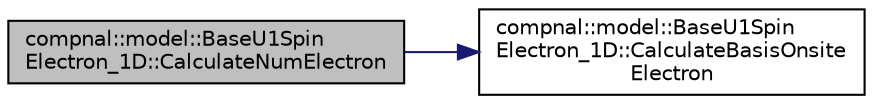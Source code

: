 digraph "compnal::model::BaseU1SpinElectron_1D::CalculateNumElectron"
{
 // INTERACTIVE_SVG=YES
 // LATEX_PDF_SIZE
  edge [fontname="Helvetica",fontsize="10",labelfontname="Helvetica",labelfontsize="10"];
  node [fontname="Helvetica",fontsize="10",shape=record];
  rankdir="LR";
  Node1 [label="compnal::model::BaseU1Spin\lElectron_1D::CalculateNumElectron",height=0.2,width=0.4,color="black", fillcolor="grey75", style="filled", fontcolor="black",tooltip="Calculate the number of electrons from the input onsite basis."];
  Node1 -> Node2 [color="midnightblue",fontsize="10",style="solid",fontname="Helvetica"];
  Node2 [label="compnal::model::BaseU1Spin\lElectron_1D::CalculateBasisOnsite\lElectron",height=0.2,width=0.4,color="black", fillcolor="white", style="filled",URL="$de/d75/classcompnal_1_1model_1_1_base_u1_spin_electron__1_d.html#a24cd17110e9bf7bfb6426f8673adb861",tooltip="Calculate onsite basis for the electrons from an onsite basis."];
}
